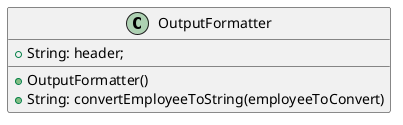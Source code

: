 @startuml
'https://plantuml.com/class-diagram

class OutputFormatter {
    +String: header;

    +OutputFormatter()
    +String: convertEmployeeToString(employeeToConvert)
}

@enduml